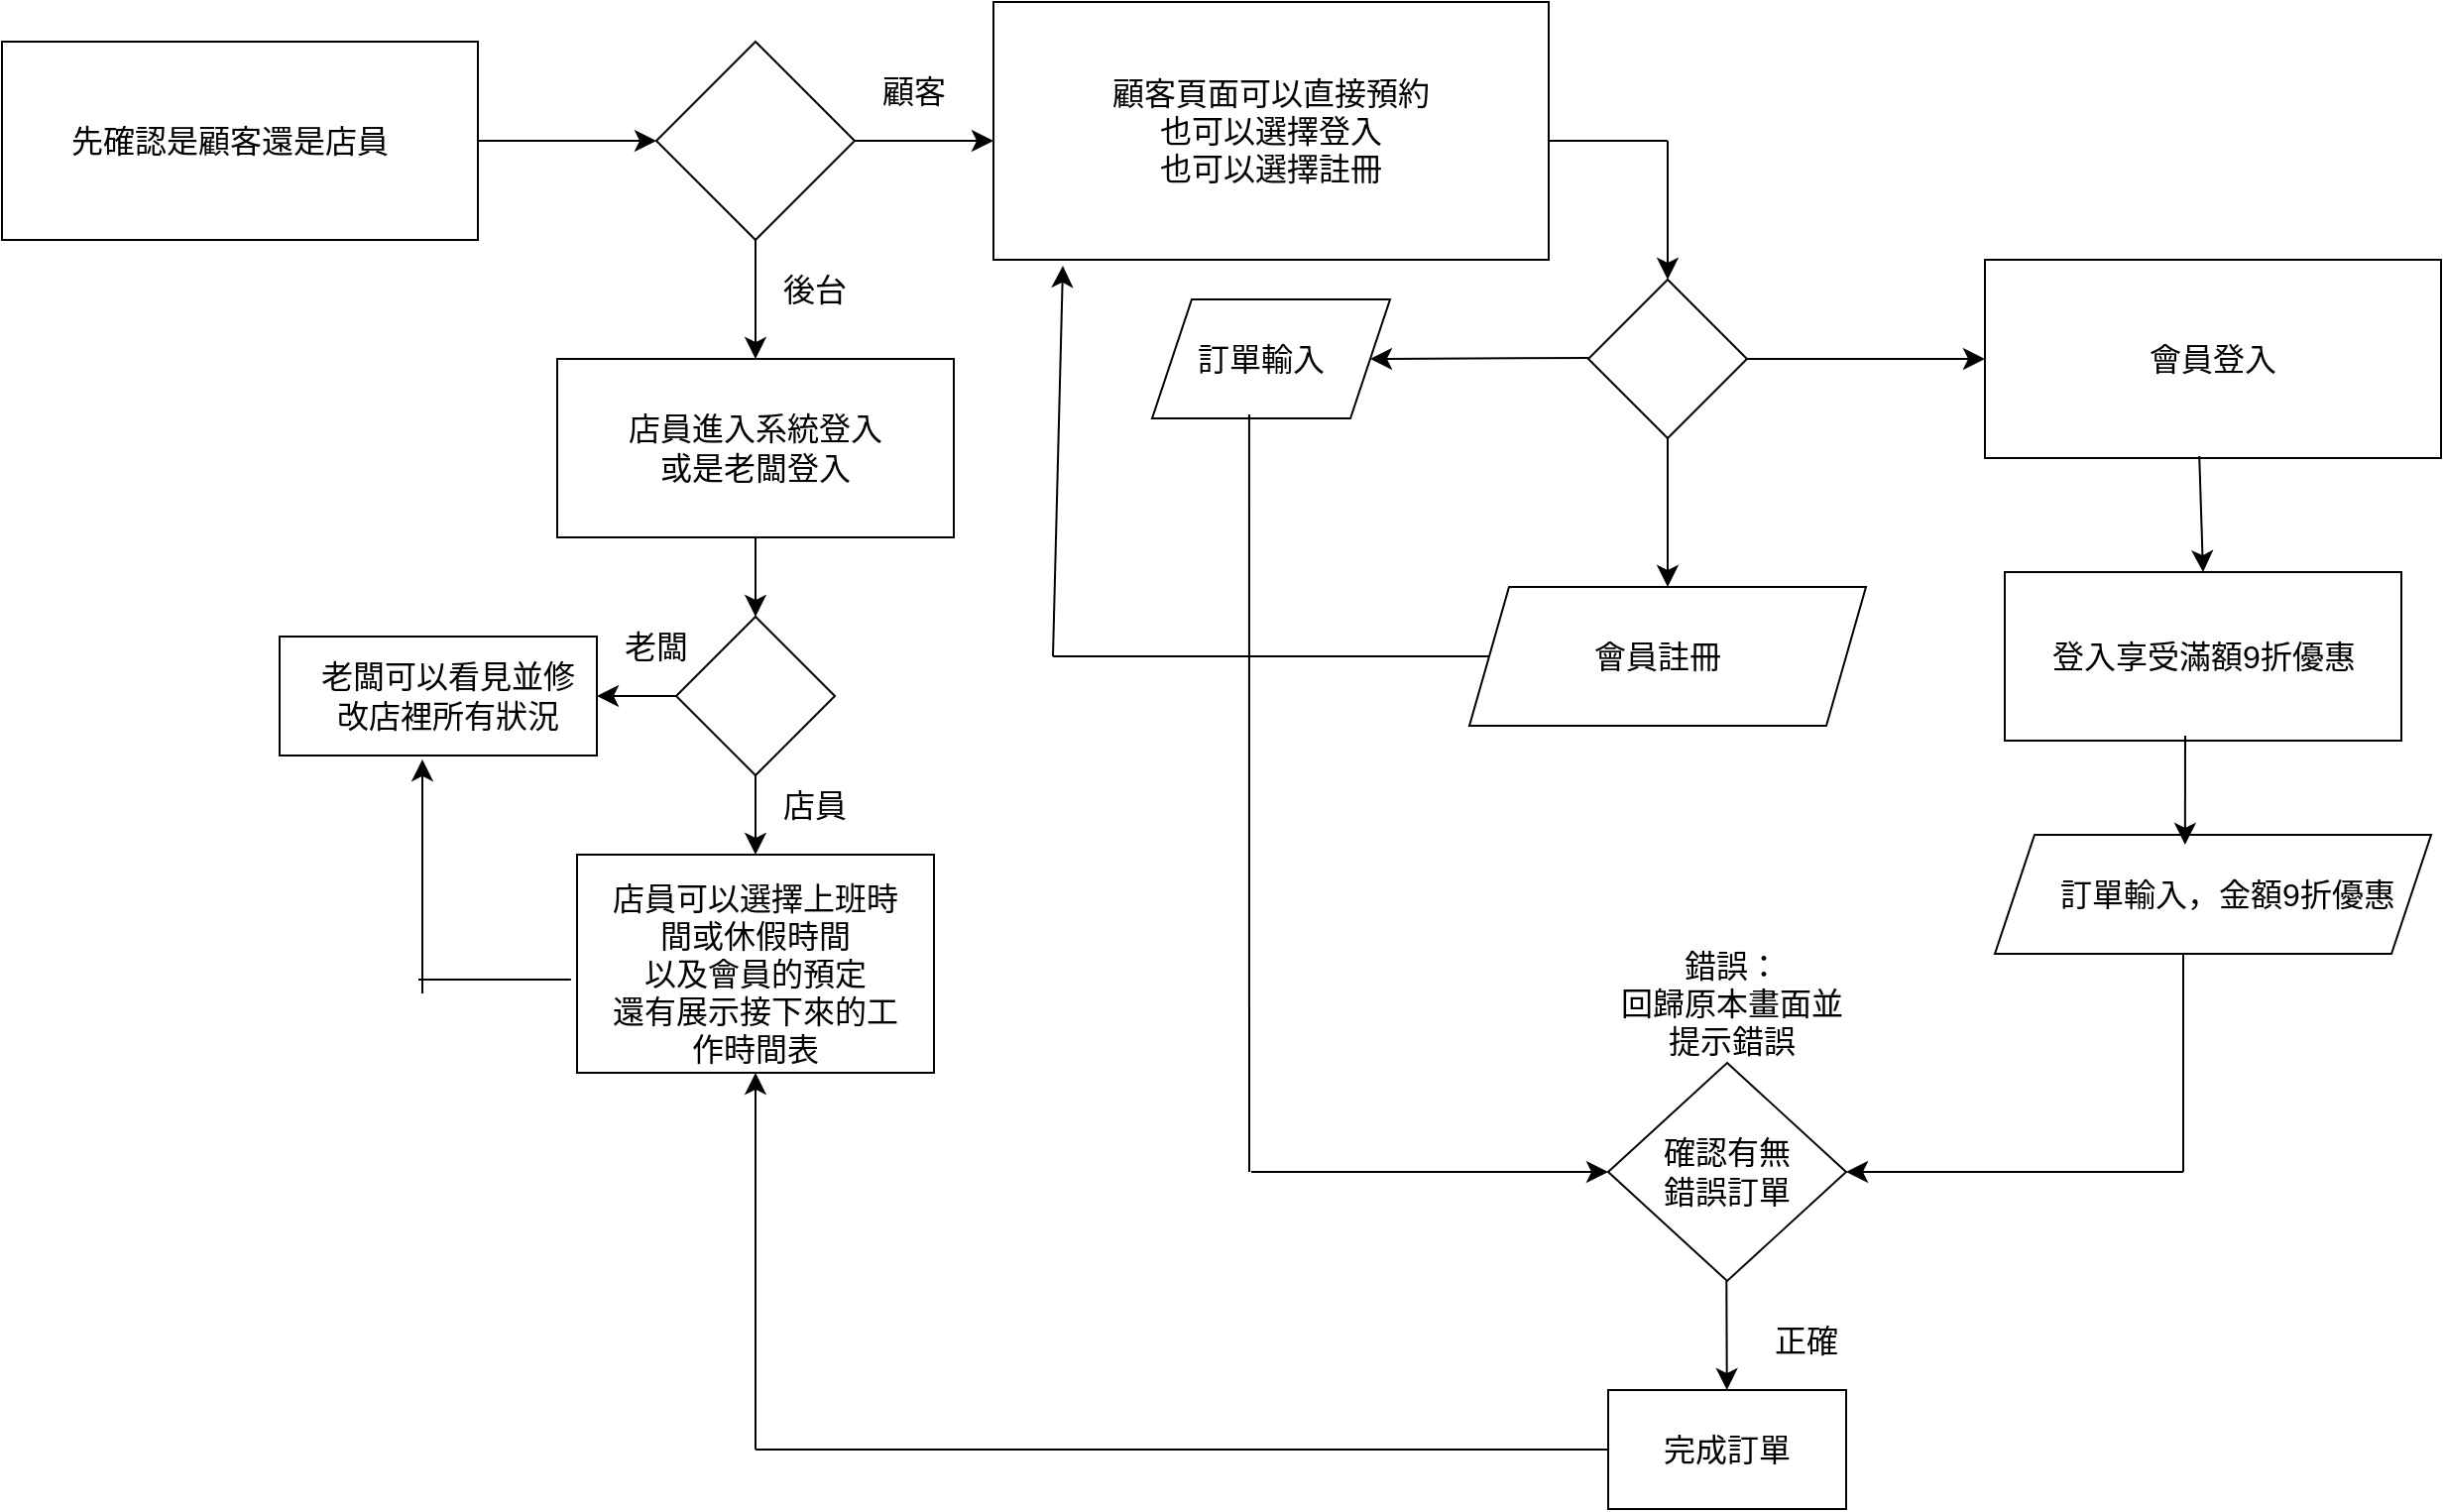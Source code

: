 <mxfile version="28.0.7">
  <diagram name="第 1 页" id="8gcjE4v4uvQbtS_fV8EU">
    <mxGraphModel dx="1921" dy="890" grid="1" gridSize="10" guides="1" tooltips="1" connect="1" arrows="1" fold="1" page="1" pageScale="1" pageWidth="827" pageHeight="1169" math="0" shadow="0">
      <root>
        <mxCell id="0" />
        <mxCell id="1" parent="0" />
        <mxCell id="SwIuSl7DgdtLH89n_A4M-6" style="edgeStyle=none;curved=1;rounded=0;orthogonalLoop=1;jettySize=auto;html=1;exitX=1;exitY=0.5;exitDx=0;exitDy=0;entryX=0;entryY=0.5;entryDx=0;entryDy=0;fontSize=12;startSize=8;endSize=8;" edge="1" parent="1" source="SwIuSl7DgdtLH89n_A4M-1" target="SwIuSl7DgdtLH89n_A4M-4">
          <mxGeometry relative="1" as="geometry" />
        </mxCell>
        <mxCell id="SwIuSl7DgdtLH89n_A4M-1" value="" style="rounded=0;whiteSpace=wrap;html=1;" vertex="1" parent="1">
          <mxGeometry x="20" y="30" width="240" height="100" as="geometry" />
        </mxCell>
        <mxCell id="SwIuSl7DgdtLH89n_A4M-3" value="先確認是顧客還是店員" style="text;strokeColor=none;fillColor=none;html=1;align=center;verticalAlign=middle;whiteSpace=wrap;rounded=0;fontSize=16;" vertex="1" parent="1">
          <mxGeometry x="40" y="40" width="190" height="80" as="geometry" />
        </mxCell>
        <mxCell id="SwIuSl7DgdtLH89n_A4M-4" value="" style="rhombus;whiteSpace=wrap;html=1;" vertex="1" parent="1">
          <mxGeometry x="350" y="30" width="100" height="100" as="geometry" />
        </mxCell>
        <mxCell id="SwIuSl7DgdtLH89n_A4M-7" value="" style="rounded=0;whiteSpace=wrap;html=1;" vertex="1" parent="1">
          <mxGeometry x="520" y="10" width="280" height="130" as="geometry" />
        </mxCell>
        <mxCell id="SwIuSl7DgdtLH89n_A4M-9" value="" style="endArrow=classic;html=1;rounded=0;fontSize=12;startSize=8;endSize=8;curved=1;exitX=1;exitY=0.5;exitDx=0;exitDy=0;" edge="1" parent="1" source="SwIuSl7DgdtLH89n_A4M-4">
          <mxGeometry width="50" height="50" relative="1" as="geometry">
            <mxPoint x="480" y="80" as="sourcePoint" />
            <mxPoint x="520" y="80" as="targetPoint" />
          </mxGeometry>
        </mxCell>
        <mxCell id="SwIuSl7DgdtLH89n_A4M-11" value="顧客頁面可以直接預約&lt;div&gt;也可以選擇登入&lt;/div&gt;&lt;div&gt;也可以選擇註冊&lt;/div&gt;" style="text;strokeColor=none;fillColor=none;html=1;align=center;verticalAlign=middle;whiteSpace=wrap;rounded=0;fontSize=16;" vertex="1" parent="1">
          <mxGeometry x="540" y="25" width="240" height="100" as="geometry" />
        </mxCell>
        <mxCell id="SwIuSl7DgdtLH89n_A4M-12" value="" style="endArrow=classic;html=1;rounded=0;fontSize=12;startSize=8;endSize=8;curved=1;exitX=0.5;exitY=1;exitDx=0;exitDy=0;" edge="1" parent="1" source="SwIuSl7DgdtLH89n_A4M-4" target="SwIuSl7DgdtLH89n_A4M-13">
          <mxGeometry width="50" height="50" relative="1" as="geometry">
            <mxPoint x="399.5" y="140" as="sourcePoint" />
            <mxPoint x="399.5" y="220" as="targetPoint" />
          </mxGeometry>
        </mxCell>
        <mxCell id="SwIuSl7DgdtLH89n_A4M-13" value="" style="rounded=0;whiteSpace=wrap;html=1;" vertex="1" parent="1">
          <mxGeometry x="300" y="190" width="200" height="90" as="geometry" />
        </mxCell>
        <mxCell id="SwIuSl7DgdtLH89n_A4M-14" value="店員進入系統登入&lt;div&gt;或是老闆登入&lt;/div&gt;" style="text;strokeColor=none;fillColor=none;html=1;align=center;verticalAlign=middle;whiteSpace=wrap;rounded=0;fontSize=16;" vertex="1" parent="1">
          <mxGeometry x="310" y="210" width="180" height="50" as="geometry" />
        </mxCell>
        <mxCell id="SwIuSl7DgdtLH89n_A4M-15" value="" style="rhombus;whiteSpace=wrap;html=1;" vertex="1" parent="1">
          <mxGeometry x="360" y="320" width="80" height="80" as="geometry" />
        </mxCell>
        <mxCell id="SwIuSl7DgdtLH89n_A4M-16" value="" style="endArrow=classic;html=1;rounded=0;fontSize=12;startSize=8;endSize=8;curved=1;entryX=0.5;entryY=0;entryDx=0;entryDy=0;" edge="1" parent="1" target="SwIuSl7DgdtLH89n_A4M-15">
          <mxGeometry width="50" height="50" relative="1" as="geometry">
            <mxPoint x="400" y="280" as="sourcePoint" />
            <mxPoint x="450" y="230" as="targetPoint" />
          </mxGeometry>
        </mxCell>
        <mxCell id="SwIuSl7DgdtLH89n_A4M-17" value="" style="rounded=0;whiteSpace=wrap;html=1;" vertex="1" parent="1">
          <mxGeometry x="310" y="440" width="180" height="110" as="geometry" />
        </mxCell>
        <mxCell id="SwIuSl7DgdtLH89n_A4M-18" value="" style="endArrow=classic;html=1;rounded=0;fontSize=12;startSize=8;endSize=8;curved=1;" edge="1" parent="1" target="SwIuSl7DgdtLH89n_A4M-17">
          <mxGeometry width="50" height="50" relative="1" as="geometry">
            <mxPoint x="400" y="400" as="sourcePoint" />
            <mxPoint x="450" y="350" as="targetPoint" />
          </mxGeometry>
        </mxCell>
        <mxCell id="SwIuSl7DgdtLH89n_A4M-23" value="店員可以選擇上班時間或休假時間&lt;div&gt;以及會員的預定&lt;/div&gt;&lt;div&gt;還有展示接下來的工作時間表&lt;/div&gt;" style="text;strokeColor=none;fillColor=none;html=1;align=center;verticalAlign=middle;whiteSpace=wrap;rounded=0;fontSize=16;" vertex="1" parent="1">
          <mxGeometry x="320" y="460" width="160" height="80" as="geometry" />
        </mxCell>
        <mxCell id="SwIuSl7DgdtLH89n_A4M-27" value="" style="endArrow=classic;html=1;rounded=0;fontSize=12;startSize=8;endSize=8;curved=1;exitX=0;exitY=0.5;exitDx=0;exitDy=0;exitPerimeter=0;entryX=1;entryY=0.5;entryDx=0;entryDy=0;" edge="1" parent="1" source="SwIuSl7DgdtLH89n_A4M-15" target="SwIuSl7DgdtLH89n_A4M-30">
          <mxGeometry width="50" height="50" relative="1" as="geometry">
            <mxPoint x="360" y="355" as="sourcePoint" />
            <mxPoint x="320" y="355" as="targetPoint" />
          </mxGeometry>
        </mxCell>
        <mxCell id="SwIuSl7DgdtLH89n_A4M-30" value="" style="rounded=0;whiteSpace=wrap;html=1;" vertex="1" parent="1">
          <mxGeometry x="160" y="330" width="160" height="60" as="geometry" />
        </mxCell>
        <mxCell id="SwIuSl7DgdtLH89n_A4M-29" value="老闆可以看見並修改店裡所有狀況" style="text;strokeColor=none;fillColor=none;html=1;align=center;verticalAlign=middle;whiteSpace=wrap;rounded=0;fontSize=16;" vertex="1" parent="1">
          <mxGeometry x="180" y="345" width="130" height="30" as="geometry" />
        </mxCell>
        <mxCell id="SwIuSl7DgdtLH89n_A4M-38" value="" style="edgeStyle=none;curved=1;rounded=0;orthogonalLoop=1;jettySize=auto;html=1;fontSize=12;startSize=8;endSize=8;" edge="1" parent="1" source="SwIuSl7DgdtLH89n_A4M-31">
          <mxGeometry relative="1" as="geometry">
            <mxPoint x="860" y="305" as="targetPoint" />
          </mxGeometry>
        </mxCell>
        <mxCell id="SwIuSl7DgdtLH89n_A4M-31" value="" style="rhombus;whiteSpace=wrap;html=1;" vertex="1" parent="1">
          <mxGeometry x="820" y="150" width="80" height="80" as="geometry" />
        </mxCell>
        <mxCell id="SwIuSl7DgdtLH89n_A4M-32" value="" style="endArrow=classic;html=1;rounded=0;fontSize=12;startSize=8;endSize=8;curved=1;entryX=0.5;entryY=0;entryDx=0;entryDy=0;" edge="1" parent="1" target="SwIuSl7DgdtLH89n_A4M-31">
          <mxGeometry width="50" height="50" relative="1" as="geometry">
            <mxPoint x="860" y="80" as="sourcePoint" />
            <mxPoint x="860" y="105" as="targetPoint" />
          </mxGeometry>
        </mxCell>
        <mxCell id="SwIuSl7DgdtLH89n_A4M-33" value="" style="endArrow=classic;html=1;rounded=0;fontSize=12;startSize=8;endSize=8;curved=1;entryX=0;entryY=0.5;entryDx=0;entryDy=0;exitX=1;exitY=0.5;exitDx=0;exitDy=0;" edge="1" parent="1" source="SwIuSl7DgdtLH89n_A4M-31" target="SwIuSl7DgdtLH89n_A4M-35">
          <mxGeometry width="50" height="50" relative="1" as="geometry">
            <mxPoint x="980" y="145" as="sourcePoint" />
            <mxPoint x="980" y="235" as="targetPoint" />
          </mxGeometry>
        </mxCell>
        <mxCell id="SwIuSl7DgdtLH89n_A4M-35" value="" style="rounded=0;whiteSpace=wrap;html=1;" vertex="1" parent="1">
          <mxGeometry x="1020" y="140" width="230" height="100" as="geometry" />
        </mxCell>
        <mxCell id="SwIuSl7DgdtLH89n_A4M-40" value="" style="shape=parallelogram;perimeter=parallelogramPerimeter;whiteSpace=wrap;html=1;fixedSize=1;" vertex="1" parent="1">
          <mxGeometry x="760" y="305" width="200" height="70" as="geometry" />
        </mxCell>
        <mxCell id="SwIuSl7DgdtLH89n_A4M-41" value="會員註冊" style="text;strokeColor=none;fillColor=none;html=1;align=center;verticalAlign=middle;whiteSpace=wrap;rounded=0;fontSize=16;" vertex="1" parent="1">
          <mxGeometry x="790" y="325" width="130" height="30" as="geometry" />
        </mxCell>
        <mxCell id="SwIuSl7DgdtLH89n_A4M-42" value="" style="shape=parallelogram;perimeter=parallelogramPerimeter;whiteSpace=wrap;html=1;fixedSize=1;" vertex="1" parent="1">
          <mxGeometry x="600" y="160" width="120" height="60" as="geometry" />
        </mxCell>
        <mxCell id="SwIuSl7DgdtLH89n_A4M-43" value="" style="endArrow=none;html=1;rounded=0;fontSize=12;startSize=8;endSize=8;curved=1;" edge="1" parent="1">
          <mxGeometry width="50" height="50" relative="1" as="geometry">
            <mxPoint x="800" y="80" as="sourcePoint" />
            <mxPoint x="860" y="80" as="targetPoint" />
          </mxGeometry>
        </mxCell>
        <mxCell id="SwIuSl7DgdtLH89n_A4M-45" value="訂單輸入" style="text;strokeColor=none;fillColor=none;html=1;align=center;verticalAlign=middle;whiteSpace=wrap;rounded=0;fontSize=16;" vertex="1" parent="1">
          <mxGeometry x="610" y="175" width="90" height="30" as="geometry" />
        </mxCell>
        <mxCell id="SwIuSl7DgdtLH89n_A4M-46" value="" style="endArrow=classic;html=1;rounded=0;fontSize=12;startSize=8;endSize=8;curved=1;entryX=1;entryY=0.5;entryDx=0;entryDy=0;" edge="1" parent="1" target="SwIuSl7DgdtLH89n_A4M-42">
          <mxGeometry width="50" height="50" relative="1" as="geometry">
            <mxPoint x="820" y="189.5" as="sourcePoint" />
            <mxPoint x="753" y="189.5" as="targetPoint" />
          </mxGeometry>
        </mxCell>
        <mxCell id="SwIuSl7DgdtLH89n_A4M-47" value="店員" style="text;strokeColor=none;fillColor=none;html=1;align=center;verticalAlign=middle;whiteSpace=wrap;rounded=0;fontSize=16;" vertex="1" parent="1">
          <mxGeometry x="400" y="400" width="60" height="30" as="geometry" />
        </mxCell>
        <mxCell id="SwIuSl7DgdtLH89n_A4M-48" value="老闆" style="text;strokeColor=none;fillColor=none;html=1;align=center;verticalAlign=middle;whiteSpace=wrap;rounded=0;fontSize=16;" vertex="1" parent="1">
          <mxGeometry x="320" y="320" width="60" height="30" as="geometry" />
        </mxCell>
        <mxCell id="SwIuSl7DgdtLH89n_A4M-50" value="顧客" style="text;strokeColor=none;fillColor=none;html=1;align=center;verticalAlign=middle;whiteSpace=wrap;rounded=0;fontSize=16;" vertex="1" parent="1">
          <mxGeometry x="450" y="40" width="60" height="30" as="geometry" />
        </mxCell>
        <mxCell id="SwIuSl7DgdtLH89n_A4M-51" value="後台" style="text;strokeColor=none;fillColor=none;html=1;align=center;verticalAlign=middle;whiteSpace=wrap;rounded=0;fontSize=16;" vertex="1" parent="1">
          <mxGeometry x="400" y="140" width="60" height="30" as="geometry" />
        </mxCell>
        <mxCell id="SwIuSl7DgdtLH89n_A4M-52" value="" style="rhombus;whiteSpace=wrap;html=1;" vertex="1" parent="1">
          <mxGeometry x="830" y="545" width="120" height="110" as="geometry" />
        </mxCell>
        <mxCell id="SwIuSl7DgdtLH89n_A4M-53" value="" style="endArrow=none;html=1;rounded=0;fontSize=12;startSize=8;endSize=8;curved=1;entryX=0;entryY=0.5;entryDx=0;entryDy=0;" edge="1" parent="1" target="SwIuSl7DgdtLH89n_A4M-40">
          <mxGeometry width="50" height="50" relative="1" as="geometry">
            <mxPoint x="550" y="340" as="sourcePoint" />
            <mxPoint x="740" y="325" as="targetPoint" />
          </mxGeometry>
        </mxCell>
        <mxCell id="SwIuSl7DgdtLH89n_A4M-55" value="" style="endArrow=classic;html=1;rounded=0;fontSize=12;startSize=8;endSize=8;curved=1;entryX=0.125;entryY=1.023;entryDx=0;entryDy=0;entryPerimeter=0;" edge="1" parent="1" target="SwIuSl7DgdtLH89n_A4M-7">
          <mxGeometry width="50" height="50" relative="1" as="geometry">
            <mxPoint x="550" y="340" as="sourcePoint" />
            <mxPoint x="530" y="230" as="targetPoint" />
          </mxGeometry>
        </mxCell>
        <mxCell id="SwIuSl7DgdtLH89n_A4M-56" value="會員登入" style="text;strokeColor=none;fillColor=none;html=1;align=center;verticalAlign=middle;whiteSpace=wrap;rounded=0;fontSize=16;" vertex="1" parent="1">
          <mxGeometry x="1055" y="160" width="160" height="60" as="geometry" />
        </mxCell>
        <mxCell id="SwIuSl7DgdtLH89n_A4M-57" value="" style="rounded=0;whiteSpace=wrap;html=1;" vertex="1" parent="1">
          <mxGeometry x="1030" y="297.5" width="200" height="85" as="geometry" />
        </mxCell>
        <mxCell id="SwIuSl7DgdtLH89n_A4M-58" value="登入享受滿額9折優惠" style="text;strokeColor=none;fillColor=none;html=1;align=center;verticalAlign=middle;whiteSpace=wrap;rounded=0;fontSize=16;" vertex="1" parent="1">
          <mxGeometry x="1047.5" y="317.5" width="165" height="45" as="geometry" />
        </mxCell>
        <mxCell id="SwIuSl7DgdtLH89n_A4M-63" value="" style="endArrow=classic;html=1;rounded=0;fontSize=12;startSize=8;endSize=8;curved=1;entryX=0.5;entryY=0;entryDx=0;entryDy=0;exitX=0.47;exitY=0.99;exitDx=0;exitDy=0;exitPerimeter=0;" edge="1" parent="1" source="SwIuSl7DgdtLH89n_A4M-35" target="SwIuSl7DgdtLH89n_A4M-57">
          <mxGeometry width="50" height="50" relative="1" as="geometry">
            <mxPoint x="1134.5" y="240" as="sourcePoint" />
            <mxPoint x="1134.5" y="320" as="targetPoint" />
          </mxGeometry>
        </mxCell>
        <mxCell id="SwIuSl7DgdtLH89n_A4M-64" value="" style="shape=parallelogram;perimeter=parallelogramPerimeter;whiteSpace=wrap;html=1;fixedSize=1;" vertex="1" parent="1">
          <mxGeometry x="1025" y="430" width="220" height="60" as="geometry" />
        </mxCell>
        <mxCell id="SwIuSl7DgdtLH89n_A4M-65" value="訂單輸入，金額9折優惠" style="text;strokeColor=none;fillColor=none;html=1;align=center;verticalAlign=middle;whiteSpace=wrap;rounded=0;fontSize=16;" vertex="1" parent="1">
          <mxGeometry x="1055" y="445" width="175" height="30" as="geometry" />
        </mxCell>
        <mxCell id="SwIuSl7DgdtLH89n_A4M-66" value="" style="endArrow=classic;html=1;rounded=0;fontSize=12;startSize=8;endSize=8;curved=1;entryX=0.436;entryY=0.083;entryDx=0;entryDy=0;entryPerimeter=0;" edge="1" parent="1" target="SwIuSl7DgdtLH89n_A4M-64">
          <mxGeometry width="50" height="50" relative="1" as="geometry">
            <mxPoint x="1121" y="380" as="sourcePoint" />
            <mxPoint x="1122" y="440" as="targetPoint" />
          </mxGeometry>
        </mxCell>
        <mxCell id="SwIuSl7DgdtLH89n_A4M-67" value="" style="endArrow=none;html=1;rounded=0;fontSize=12;startSize=8;endSize=8;curved=1;entryX=0.408;entryY=0.967;entryDx=0;entryDy=0;entryPerimeter=0;" edge="1" parent="1" target="SwIuSl7DgdtLH89n_A4M-42">
          <mxGeometry width="50" height="50" relative="1" as="geometry">
            <mxPoint x="649" y="600" as="sourcePoint" />
            <mxPoint x="940" y="410" as="targetPoint" />
          </mxGeometry>
        </mxCell>
        <mxCell id="SwIuSl7DgdtLH89n_A4M-68" value="" style="endArrow=classic;html=1;rounded=0;fontSize=12;startSize=8;endSize=8;curved=1;" edge="1" parent="1">
          <mxGeometry width="50" height="50" relative="1" as="geometry">
            <mxPoint x="650" y="600" as="sourcePoint" />
            <mxPoint x="830" y="600" as="targetPoint" />
          </mxGeometry>
        </mxCell>
        <mxCell id="SwIuSl7DgdtLH89n_A4M-69" value="" style="endArrow=none;html=1;rounded=0;fontSize=12;startSize=8;endSize=8;curved=1;" edge="1" parent="1">
          <mxGeometry width="50" height="50" relative="1" as="geometry">
            <mxPoint x="1120" y="600" as="sourcePoint" />
            <mxPoint x="1120" y="490" as="targetPoint" />
          </mxGeometry>
        </mxCell>
        <mxCell id="SwIuSl7DgdtLH89n_A4M-70" value="" style="endArrow=classic;html=1;rounded=0;fontSize=12;startSize=8;endSize=8;curved=1;" edge="1" parent="1">
          <mxGeometry width="50" height="50" relative="1" as="geometry">
            <mxPoint x="1120" y="600" as="sourcePoint" />
            <mxPoint x="950" y="600" as="targetPoint" />
          </mxGeometry>
        </mxCell>
        <mxCell id="SwIuSl7DgdtLH89n_A4M-71" value="" style="endArrow=classic;html=1;rounded=0;fontSize=12;startSize=8;endSize=8;curved=1;entryX=0.45;entryY=1.033;entryDx=0;entryDy=0;entryPerimeter=0;" edge="1" parent="1" target="SwIuSl7DgdtLH89n_A4M-30">
          <mxGeometry width="50" height="50" relative="1" as="geometry">
            <mxPoint x="232" y="510" as="sourcePoint" />
            <mxPoint x="430" y="410" as="targetPoint" />
          </mxGeometry>
        </mxCell>
        <mxCell id="SwIuSl7DgdtLH89n_A4M-72" value="" style="endArrow=none;html=1;rounded=0;fontSize=12;startSize=8;endSize=8;curved=1;entryX=-0.017;entryY=0.573;entryDx=0;entryDy=0;entryPerimeter=0;" edge="1" parent="1" target="SwIuSl7DgdtLH89n_A4M-17">
          <mxGeometry width="50" height="50" relative="1" as="geometry">
            <mxPoint x="230" y="503" as="sourcePoint" />
            <mxPoint x="430" y="410" as="targetPoint" />
          </mxGeometry>
        </mxCell>
        <mxCell id="SwIuSl7DgdtLH89n_A4M-73" value="確認有無錯誤訂單" style="text;strokeColor=none;fillColor=none;html=1;align=center;verticalAlign=middle;whiteSpace=wrap;rounded=0;fontSize=16;" vertex="1" parent="1">
          <mxGeometry x="850" y="585" width="80" height="30" as="geometry" />
        </mxCell>
        <mxCell id="SwIuSl7DgdtLH89n_A4M-74" value="" style="endArrow=classic;html=1;rounded=0;fontSize=12;startSize=8;endSize=8;curved=1;" edge="1" parent="1" target="SwIuSl7DgdtLH89n_A4M-76">
          <mxGeometry width="50" height="50" relative="1" as="geometry">
            <mxPoint x="889.66" y="655" as="sourcePoint" />
            <mxPoint x="890" y="740" as="targetPoint" />
          </mxGeometry>
        </mxCell>
        <mxCell id="SwIuSl7DgdtLH89n_A4M-76" value="" style="rounded=0;whiteSpace=wrap;html=1;" vertex="1" parent="1">
          <mxGeometry x="830" y="710" width="120" height="60" as="geometry" />
        </mxCell>
        <mxCell id="SwIuSl7DgdtLH89n_A4M-77" value="正確" style="text;strokeColor=none;fillColor=none;html=1;align=center;verticalAlign=middle;whiteSpace=wrap;rounded=0;fontSize=16;" vertex="1" parent="1">
          <mxGeometry x="900" y="670" width="60" height="30" as="geometry" />
        </mxCell>
        <mxCell id="SwIuSl7DgdtLH89n_A4M-78" value="錯誤：&lt;div&gt;&lt;div&gt;回歸原本畫面並提示錯誤&lt;/div&gt;&lt;/div&gt;" style="text;strokeColor=none;fillColor=none;html=1;align=center;verticalAlign=middle;whiteSpace=wrap;rounded=0;fontSize=16;" vertex="1" parent="1">
          <mxGeometry x="830" y="500" width="125" height="30" as="geometry" />
        </mxCell>
        <mxCell id="SwIuSl7DgdtLH89n_A4M-79" value="完成訂單" style="text;strokeColor=none;fillColor=none;html=1;align=center;verticalAlign=middle;whiteSpace=wrap;rounded=0;fontSize=16;" vertex="1" parent="1">
          <mxGeometry x="856.25" y="725" width="67.5" height="30" as="geometry" />
        </mxCell>
        <mxCell id="SwIuSl7DgdtLH89n_A4M-80" value="" style="endArrow=classic;html=1;rounded=0;fontSize=12;startSize=8;endSize=8;curved=1;entryX=0.5;entryY=1;entryDx=0;entryDy=0;" edge="1" parent="1" target="SwIuSl7DgdtLH89n_A4M-17">
          <mxGeometry width="50" height="50" relative="1" as="geometry">
            <mxPoint x="400" y="740" as="sourcePoint" />
            <mxPoint x="870" y="510" as="targetPoint" />
          </mxGeometry>
        </mxCell>
        <mxCell id="SwIuSl7DgdtLH89n_A4M-81" value="" style="endArrow=none;html=1;rounded=0;fontSize=12;startSize=8;endSize=8;curved=1;entryX=0;entryY=0.5;entryDx=0;entryDy=0;" edge="1" parent="1" target="SwIuSl7DgdtLH89n_A4M-76">
          <mxGeometry width="50" height="50" relative="1" as="geometry">
            <mxPoint x="400" y="740" as="sourcePoint" />
            <mxPoint x="870" y="510" as="targetPoint" />
          </mxGeometry>
        </mxCell>
      </root>
    </mxGraphModel>
  </diagram>
</mxfile>
